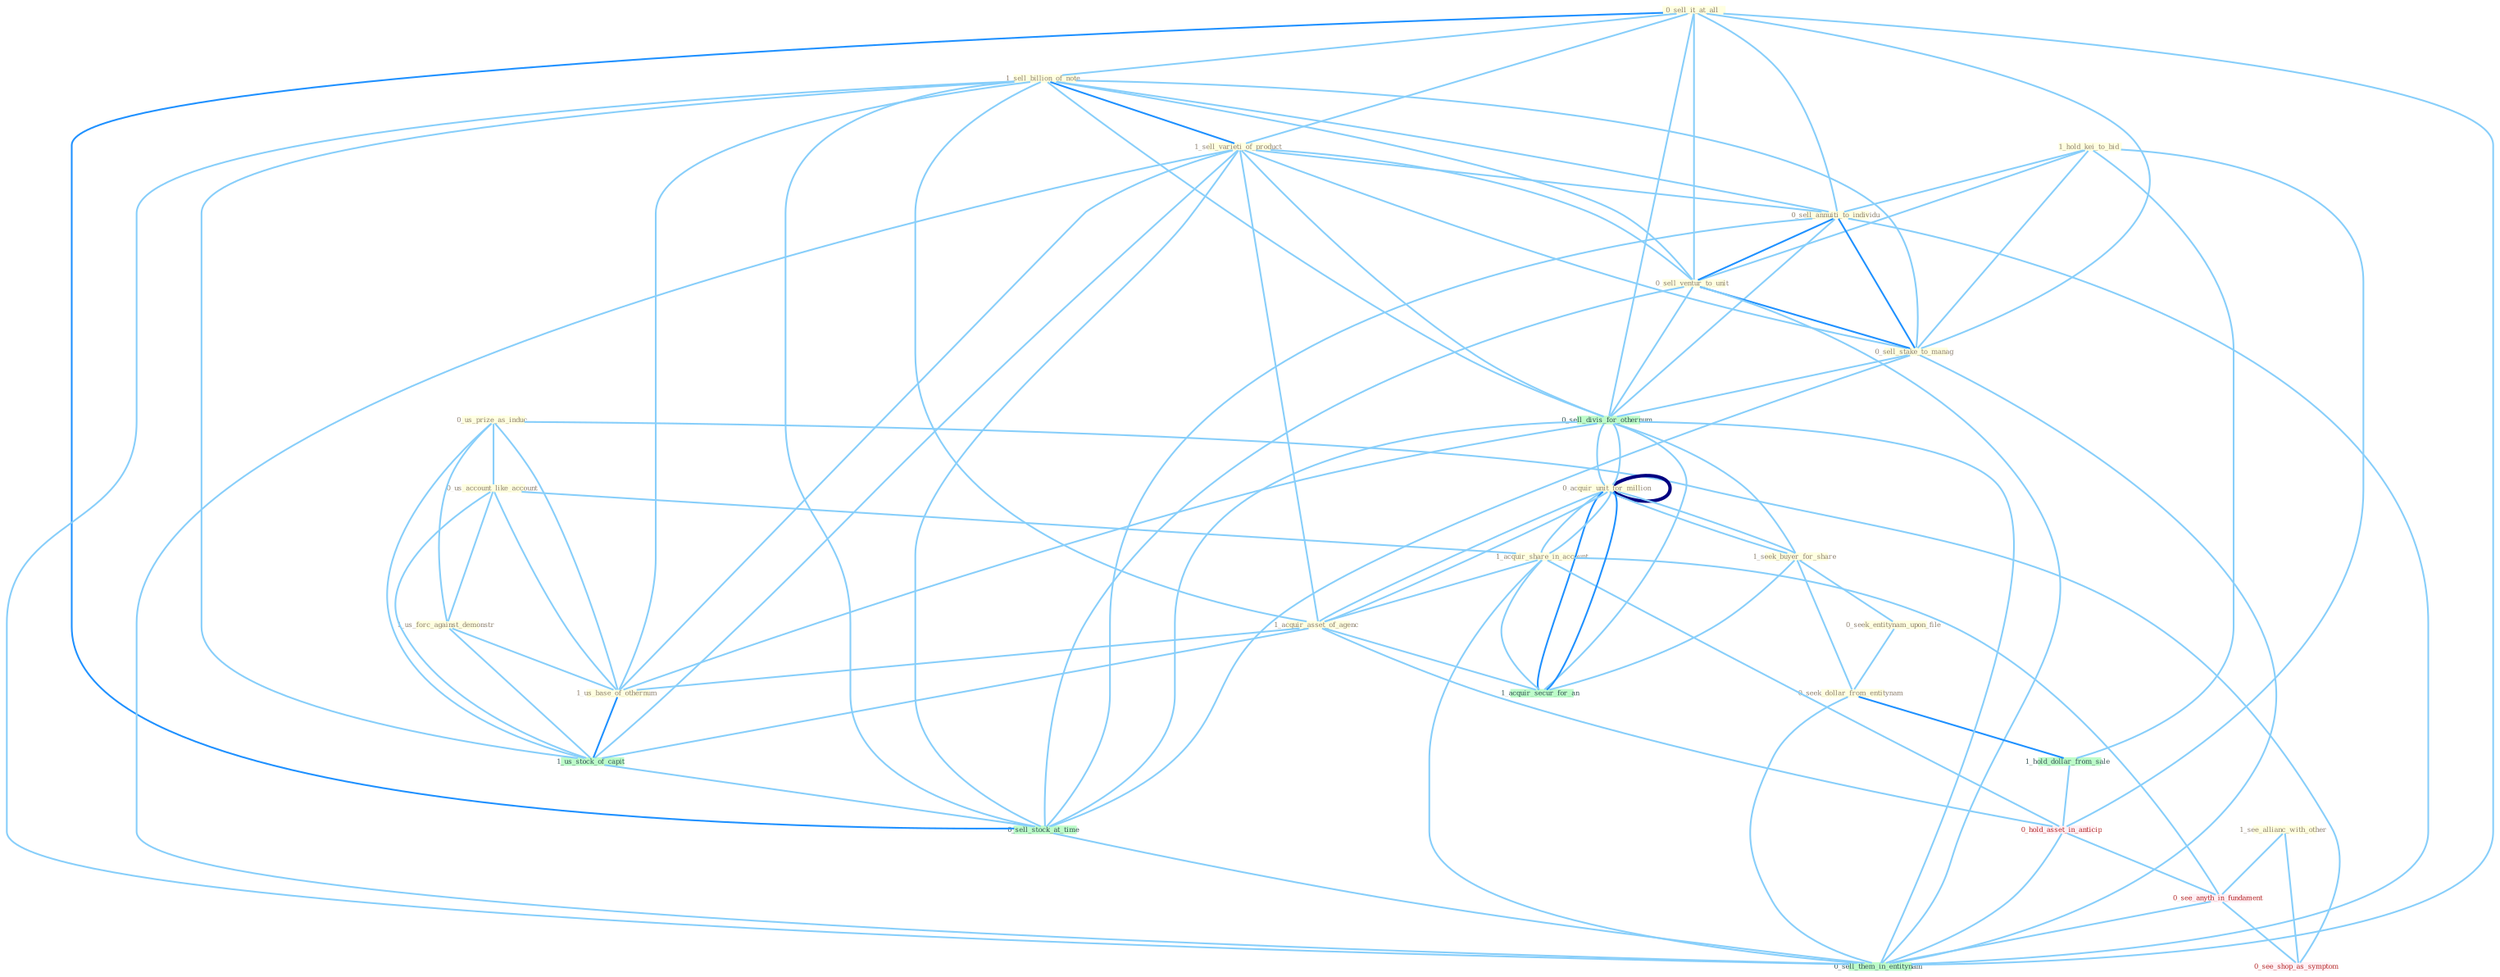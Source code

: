 Graph G{ 
    node
    [shape=polygon,style=filled,width=.5,height=.06,color="#BDFCC9",fixedsize=true,fontsize=4,
    fontcolor="#2f4f4f"];
    {node
    [color="#ffffe0", fontcolor="#8b7d6b"] "0_sell_it_at_all " "0_us_prize_as_induc " "1_sell_billion_of_note " "0_us_account_like_account " "0_acquir_unit_for_million " "1_us_forc_against_demonstr " "1_seek_buyer_for_share " "1_sell_varieti_of_product " "1_hold_kei_to_bid " "0_seek_entitynam_upon_file " "0_sell_annuiti_to_individu " "1_see_allianc_with_other " "0_sell_ventur_to_unit " "1_acquir_share_in_account " "0_sell_stake_to_manag " "1_acquir_asset_of_agenc " "1_us_base_of_othernum " "0_seek_dollar_from_entitynam "}
{node [color="#fff0f5", fontcolor="#b22222"] "0_hold_asset_in_anticip " "0_see_anyth_in_fundament " "0_acquir_unit_for_million " "0_see_shop_as_symptom "}
edge [color="#B0E2FF"];

	"0_sell_it_at_all " -- "1_sell_billion_of_note " [w="1", color="#87cefa" ];
	"0_sell_it_at_all " -- "1_sell_varieti_of_product " [w="1", color="#87cefa" ];
	"0_sell_it_at_all " -- "0_sell_annuiti_to_individu " [w="1", color="#87cefa" ];
	"0_sell_it_at_all " -- "0_sell_ventur_to_unit " [w="1", color="#87cefa" ];
	"0_sell_it_at_all " -- "0_sell_stake_to_manag " [w="1", color="#87cefa" ];
	"0_sell_it_at_all " -- "0_sell_divis_for_othernum " [w="1", color="#87cefa" ];
	"0_sell_it_at_all " -- "0_sell_stock_at_time " [w="2", color="#1e90ff" , len=0.8];
	"0_sell_it_at_all " -- "0_sell_them_in_entitynam " [w="1", color="#87cefa" ];
	"0_us_prize_as_induc " -- "0_us_account_like_account " [w="1", color="#87cefa" ];
	"0_us_prize_as_induc " -- "1_us_forc_against_demonstr " [w="1", color="#87cefa" ];
	"0_us_prize_as_induc " -- "1_us_base_of_othernum " [w="1", color="#87cefa" ];
	"0_us_prize_as_induc " -- "1_us_stock_of_capit " [w="1", color="#87cefa" ];
	"0_us_prize_as_induc " -- "0_see_shop_as_symptom " [w="1", color="#87cefa" ];
	"1_sell_billion_of_note " -- "1_sell_varieti_of_product " [w="2", color="#1e90ff" , len=0.8];
	"1_sell_billion_of_note " -- "0_sell_annuiti_to_individu " [w="1", color="#87cefa" ];
	"1_sell_billion_of_note " -- "0_sell_ventur_to_unit " [w="1", color="#87cefa" ];
	"1_sell_billion_of_note " -- "0_sell_stake_to_manag " [w="1", color="#87cefa" ];
	"1_sell_billion_of_note " -- "1_acquir_asset_of_agenc " [w="1", color="#87cefa" ];
	"1_sell_billion_of_note " -- "1_us_base_of_othernum " [w="1", color="#87cefa" ];
	"1_sell_billion_of_note " -- "0_sell_divis_for_othernum " [w="1", color="#87cefa" ];
	"1_sell_billion_of_note " -- "1_us_stock_of_capit " [w="1", color="#87cefa" ];
	"1_sell_billion_of_note " -- "0_sell_stock_at_time " [w="1", color="#87cefa" ];
	"1_sell_billion_of_note " -- "0_sell_them_in_entitynam " [w="1", color="#87cefa" ];
	"0_us_account_like_account " -- "1_us_forc_against_demonstr " [w="1", color="#87cefa" ];
	"0_us_account_like_account " -- "1_acquir_share_in_account " [w="1", color="#87cefa" ];
	"0_us_account_like_account " -- "1_us_base_of_othernum " [w="1", color="#87cefa" ];
	"0_us_account_like_account " -- "1_us_stock_of_capit " [w="1", color="#87cefa" ];
	"0_acquir_unit_for_million " -- "1_seek_buyer_for_share " [w="1", color="#87cefa" ];
	"0_acquir_unit_for_million " -- "1_acquir_share_in_account " [w="1", color="#87cefa" ];
	"0_acquir_unit_for_million " -- "1_acquir_asset_of_agenc " [w="1", color="#87cefa" ];
	"0_acquir_unit_for_million " -- "0_sell_divis_for_othernum " [w="1", color="#87cefa" ];
	"0_acquir_unit_for_million " -- "1_acquir_secur_for_an " [w="2", color="#1e90ff" , len=0.8];
	"0_acquir_unit_for_million " -- "0_acquir_unit_for_million " [w="4", style=bold, color="#000080", len=0.4];
	"1_us_forc_against_demonstr " -- "1_us_base_of_othernum " [w="1", color="#87cefa" ];
	"1_us_forc_against_demonstr " -- "1_us_stock_of_capit " [w="1", color="#87cefa" ];
	"1_seek_buyer_for_share " -- "0_seek_entitynam_upon_file " [w="1", color="#87cefa" ];
	"1_seek_buyer_for_share " -- "0_seek_dollar_from_entitynam " [w="1", color="#87cefa" ];
	"1_seek_buyer_for_share " -- "0_sell_divis_for_othernum " [w="1", color="#87cefa" ];
	"1_seek_buyer_for_share " -- "1_acquir_secur_for_an " [w="1", color="#87cefa" ];
	"1_seek_buyer_for_share " -- "0_acquir_unit_for_million " [w="1", color="#87cefa" ];
	"1_sell_varieti_of_product " -- "0_sell_annuiti_to_individu " [w="1", color="#87cefa" ];
	"1_sell_varieti_of_product " -- "0_sell_ventur_to_unit " [w="1", color="#87cefa" ];
	"1_sell_varieti_of_product " -- "0_sell_stake_to_manag " [w="1", color="#87cefa" ];
	"1_sell_varieti_of_product " -- "1_acquir_asset_of_agenc " [w="1", color="#87cefa" ];
	"1_sell_varieti_of_product " -- "1_us_base_of_othernum " [w="1", color="#87cefa" ];
	"1_sell_varieti_of_product " -- "0_sell_divis_for_othernum " [w="1", color="#87cefa" ];
	"1_sell_varieti_of_product " -- "1_us_stock_of_capit " [w="1", color="#87cefa" ];
	"1_sell_varieti_of_product " -- "0_sell_stock_at_time " [w="1", color="#87cefa" ];
	"1_sell_varieti_of_product " -- "0_sell_them_in_entitynam " [w="1", color="#87cefa" ];
	"1_hold_kei_to_bid " -- "0_sell_annuiti_to_individu " [w="1", color="#87cefa" ];
	"1_hold_kei_to_bid " -- "0_sell_ventur_to_unit " [w="1", color="#87cefa" ];
	"1_hold_kei_to_bid " -- "0_sell_stake_to_manag " [w="1", color="#87cefa" ];
	"1_hold_kei_to_bid " -- "1_hold_dollar_from_sale " [w="1", color="#87cefa" ];
	"1_hold_kei_to_bid " -- "0_hold_asset_in_anticip " [w="1", color="#87cefa" ];
	"0_seek_entitynam_upon_file " -- "0_seek_dollar_from_entitynam " [w="1", color="#87cefa" ];
	"0_sell_annuiti_to_individu " -- "0_sell_ventur_to_unit " [w="2", color="#1e90ff" , len=0.8];
	"0_sell_annuiti_to_individu " -- "0_sell_stake_to_manag " [w="2", color="#1e90ff" , len=0.8];
	"0_sell_annuiti_to_individu " -- "0_sell_divis_for_othernum " [w="1", color="#87cefa" ];
	"0_sell_annuiti_to_individu " -- "0_sell_stock_at_time " [w="1", color="#87cefa" ];
	"0_sell_annuiti_to_individu " -- "0_sell_them_in_entitynam " [w="1", color="#87cefa" ];
	"1_see_allianc_with_other " -- "0_see_anyth_in_fundament " [w="1", color="#87cefa" ];
	"1_see_allianc_with_other " -- "0_see_shop_as_symptom " [w="1", color="#87cefa" ];
	"0_sell_ventur_to_unit " -- "0_sell_stake_to_manag " [w="2", color="#1e90ff" , len=0.8];
	"0_sell_ventur_to_unit " -- "0_sell_divis_for_othernum " [w="1", color="#87cefa" ];
	"0_sell_ventur_to_unit " -- "0_sell_stock_at_time " [w="1", color="#87cefa" ];
	"0_sell_ventur_to_unit " -- "0_sell_them_in_entitynam " [w="1", color="#87cefa" ];
	"1_acquir_share_in_account " -- "1_acquir_asset_of_agenc " [w="1", color="#87cefa" ];
	"1_acquir_share_in_account " -- "1_acquir_secur_for_an " [w="1", color="#87cefa" ];
	"1_acquir_share_in_account " -- "0_hold_asset_in_anticip " [w="1", color="#87cefa" ];
	"1_acquir_share_in_account " -- "0_see_anyth_in_fundament " [w="1", color="#87cefa" ];
	"1_acquir_share_in_account " -- "0_acquir_unit_for_million " [w="1", color="#87cefa" ];
	"1_acquir_share_in_account " -- "0_sell_them_in_entitynam " [w="1", color="#87cefa" ];
	"0_sell_stake_to_manag " -- "0_sell_divis_for_othernum " [w="1", color="#87cefa" ];
	"0_sell_stake_to_manag " -- "0_sell_stock_at_time " [w="1", color="#87cefa" ];
	"0_sell_stake_to_manag " -- "0_sell_them_in_entitynam " [w="1", color="#87cefa" ];
	"1_acquir_asset_of_agenc " -- "1_us_base_of_othernum " [w="1", color="#87cefa" ];
	"1_acquir_asset_of_agenc " -- "1_acquir_secur_for_an " [w="1", color="#87cefa" ];
	"1_acquir_asset_of_agenc " -- "1_us_stock_of_capit " [w="1", color="#87cefa" ];
	"1_acquir_asset_of_agenc " -- "0_hold_asset_in_anticip " [w="1", color="#87cefa" ];
	"1_acquir_asset_of_agenc " -- "0_acquir_unit_for_million " [w="1", color="#87cefa" ];
	"1_us_base_of_othernum " -- "0_sell_divis_for_othernum " [w="1", color="#87cefa" ];
	"1_us_base_of_othernum " -- "1_us_stock_of_capit " [w="2", color="#1e90ff" , len=0.8];
	"0_seek_dollar_from_entitynam " -- "1_hold_dollar_from_sale " [w="2", color="#1e90ff" , len=0.8];
	"0_seek_dollar_from_entitynam " -- "0_sell_them_in_entitynam " [w="1", color="#87cefa" ];
	"0_sell_divis_for_othernum " -- "1_acquir_secur_for_an " [w="1", color="#87cefa" ];
	"0_sell_divis_for_othernum " -- "0_sell_stock_at_time " [w="1", color="#87cefa" ];
	"0_sell_divis_for_othernum " -- "0_acquir_unit_for_million " [w="1", color="#87cefa" ];
	"0_sell_divis_for_othernum " -- "0_sell_them_in_entitynam " [w="1", color="#87cefa" ];
	"1_acquir_secur_for_an " -- "0_acquir_unit_for_million " [w="2", color="#1e90ff" , len=0.8];
	"1_us_stock_of_capit " -- "0_sell_stock_at_time " [w="1", color="#87cefa" ];
	"1_hold_dollar_from_sale " -- "0_hold_asset_in_anticip " [w="1", color="#87cefa" ];
	"0_hold_asset_in_anticip " -- "0_see_anyth_in_fundament " [w="1", color="#87cefa" ];
	"0_hold_asset_in_anticip " -- "0_sell_them_in_entitynam " [w="1", color="#87cefa" ];
	"0_sell_stock_at_time " -- "0_sell_them_in_entitynam " [w="1", color="#87cefa" ];
	"0_see_anyth_in_fundament " -- "0_see_shop_as_symptom " [w="1", color="#87cefa" ];
	"0_see_anyth_in_fundament " -- "0_sell_them_in_entitynam " [w="1", color="#87cefa" ];
}